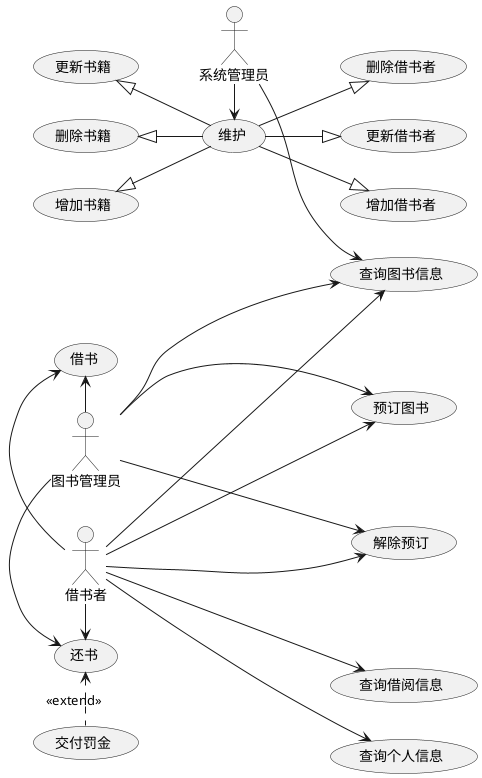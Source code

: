 @startuml
left to right direction
借书者--->(查询个人信息)
借书者--->(查询图书信息)
借书者--->(查询借阅信息)
借书者--->(预订图书)
借书者-->(解除预订)
借书者-left-->(借书)
借书者-right-->(还书)
(还书)<.(交付罚金):<<extend>>

图书管理员--->(解除预订)
图书管理员--->(预订图书)
图书管理员--->(查询图书信息)
图书管理员-right->(还书)
图书管理员-left-->(借书)

系统管理员--right-->(维护)
系统管理员-->(查询图书信息)
(维护)-up-|>(增加书籍)
(维护)-up-|>(删除书籍)
(维护)-up-|>(更新书籍)
(维护)--|>(增加借书者)
(维护)--|>(删除借书者)
(维护)--|>(更新借书者)
@enduml